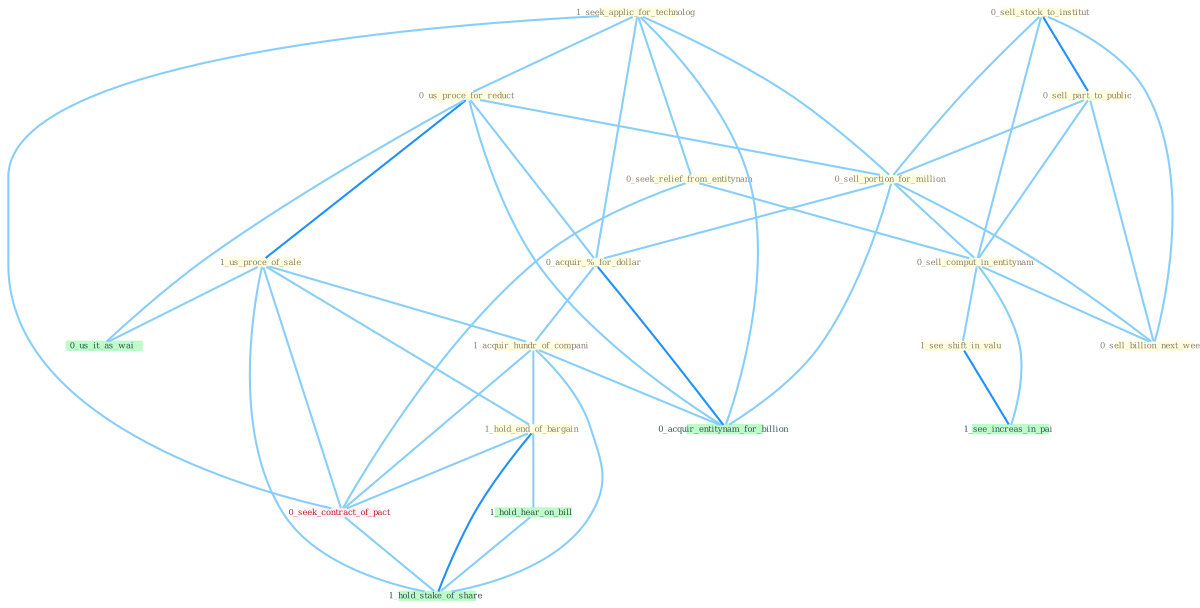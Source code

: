 Graph G{ 
    node
    [shape=polygon,style=filled,width=.5,height=.06,color="#BDFCC9",fixedsize=true,fontsize=4,
    fontcolor="#2f4f4f"];
    {node
    [color="#ffffe0", fontcolor="#8b7d6b"] "1_seek_applic_for_technolog " "0_us_proce_for_reduct " "1_us_proce_of_sale " "0_sell_stock_to_institut " "0_sell_part_to_public " "0_sell_portion_for_million " "0_acquir_%_for_dollar " "1_acquir_hundr_of_compani " "0_seek_relief_from_entitynam " "0_sell_comput_in_entitynam " "0_sell_billion_next_week " "1_see_shift_in_valu " "1_hold_end_of_bargain "}
{node [color="#fff0f5", fontcolor="#b22222"] "0_seek_contract_of_pact "}
edge [color="#B0E2FF"];

	"1_seek_applic_for_technolog " -- "0_us_proce_for_reduct " [w="1", color="#87cefa" ];
	"1_seek_applic_for_technolog " -- "0_sell_portion_for_million " [w="1", color="#87cefa" ];
	"1_seek_applic_for_technolog " -- "0_acquir_%_for_dollar " [w="1", color="#87cefa" ];
	"1_seek_applic_for_technolog " -- "0_seek_relief_from_entitynam " [w="1", color="#87cefa" ];
	"1_seek_applic_for_technolog " -- "0_seek_contract_of_pact " [w="1", color="#87cefa" ];
	"1_seek_applic_for_technolog " -- "0_acquir_entitynam_for_billion " [w="1", color="#87cefa" ];
	"0_us_proce_for_reduct " -- "1_us_proce_of_sale " [w="2", color="#1e90ff" , len=0.8];
	"0_us_proce_for_reduct " -- "0_sell_portion_for_million " [w="1", color="#87cefa" ];
	"0_us_proce_for_reduct " -- "0_acquir_%_for_dollar " [w="1", color="#87cefa" ];
	"0_us_proce_for_reduct " -- "0_us_it_as_wai " [w="1", color="#87cefa" ];
	"0_us_proce_for_reduct " -- "0_acquir_entitynam_for_billion " [w="1", color="#87cefa" ];
	"1_us_proce_of_sale " -- "1_acquir_hundr_of_compani " [w="1", color="#87cefa" ];
	"1_us_proce_of_sale " -- "1_hold_end_of_bargain " [w="1", color="#87cefa" ];
	"1_us_proce_of_sale " -- "0_seek_contract_of_pact " [w="1", color="#87cefa" ];
	"1_us_proce_of_sale " -- "0_us_it_as_wai " [w="1", color="#87cefa" ];
	"1_us_proce_of_sale " -- "1_hold_stake_of_share " [w="1", color="#87cefa" ];
	"0_sell_stock_to_institut " -- "0_sell_part_to_public " [w="2", color="#1e90ff" , len=0.8];
	"0_sell_stock_to_institut " -- "0_sell_portion_for_million " [w="1", color="#87cefa" ];
	"0_sell_stock_to_institut " -- "0_sell_comput_in_entitynam " [w="1", color="#87cefa" ];
	"0_sell_stock_to_institut " -- "0_sell_billion_next_week " [w="1", color="#87cefa" ];
	"0_sell_part_to_public " -- "0_sell_portion_for_million " [w="1", color="#87cefa" ];
	"0_sell_part_to_public " -- "0_sell_comput_in_entitynam " [w="1", color="#87cefa" ];
	"0_sell_part_to_public " -- "0_sell_billion_next_week " [w="1", color="#87cefa" ];
	"0_sell_portion_for_million " -- "0_acquir_%_for_dollar " [w="1", color="#87cefa" ];
	"0_sell_portion_for_million " -- "0_sell_comput_in_entitynam " [w="1", color="#87cefa" ];
	"0_sell_portion_for_million " -- "0_sell_billion_next_week " [w="1", color="#87cefa" ];
	"0_sell_portion_for_million " -- "0_acquir_entitynam_for_billion " [w="1", color="#87cefa" ];
	"0_acquir_%_for_dollar " -- "1_acquir_hundr_of_compani " [w="1", color="#87cefa" ];
	"0_acquir_%_for_dollar " -- "0_acquir_entitynam_for_billion " [w="2", color="#1e90ff" , len=0.8];
	"1_acquir_hundr_of_compani " -- "1_hold_end_of_bargain " [w="1", color="#87cefa" ];
	"1_acquir_hundr_of_compani " -- "0_seek_contract_of_pact " [w="1", color="#87cefa" ];
	"1_acquir_hundr_of_compani " -- "0_acquir_entitynam_for_billion " [w="1", color="#87cefa" ];
	"1_acquir_hundr_of_compani " -- "1_hold_stake_of_share " [w="1", color="#87cefa" ];
	"0_seek_relief_from_entitynam " -- "0_sell_comput_in_entitynam " [w="1", color="#87cefa" ];
	"0_seek_relief_from_entitynam " -- "0_seek_contract_of_pact " [w="1", color="#87cefa" ];
	"0_sell_comput_in_entitynam " -- "0_sell_billion_next_week " [w="1", color="#87cefa" ];
	"0_sell_comput_in_entitynam " -- "1_see_shift_in_valu " [w="1", color="#87cefa" ];
	"0_sell_comput_in_entitynam " -- "1_see_increas_in_pai " [w="1", color="#87cefa" ];
	"1_see_shift_in_valu " -- "1_see_increas_in_pai " [w="2", color="#1e90ff" , len=0.8];
	"1_hold_end_of_bargain " -- "0_seek_contract_of_pact " [w="1", color="#87cefa" ];
	"1_hold_end_of_bargain " -- "1_hold_hear_on_bill " [w="1", color="#87cefa" ];
	"1_hold_end_of_bargain " -- "1_hold_stake_of_share " [w="2", color="#1e90ff" , len=0.8];
	"0_seek_contract_of_pact " -- "1_hold_stake_of_share " [w="1", color="#87cefa" ];
	"1_hold_hear_on_bill " -- "1_hold_stake_of_share " [w="1", color="#87cefa" ];
}